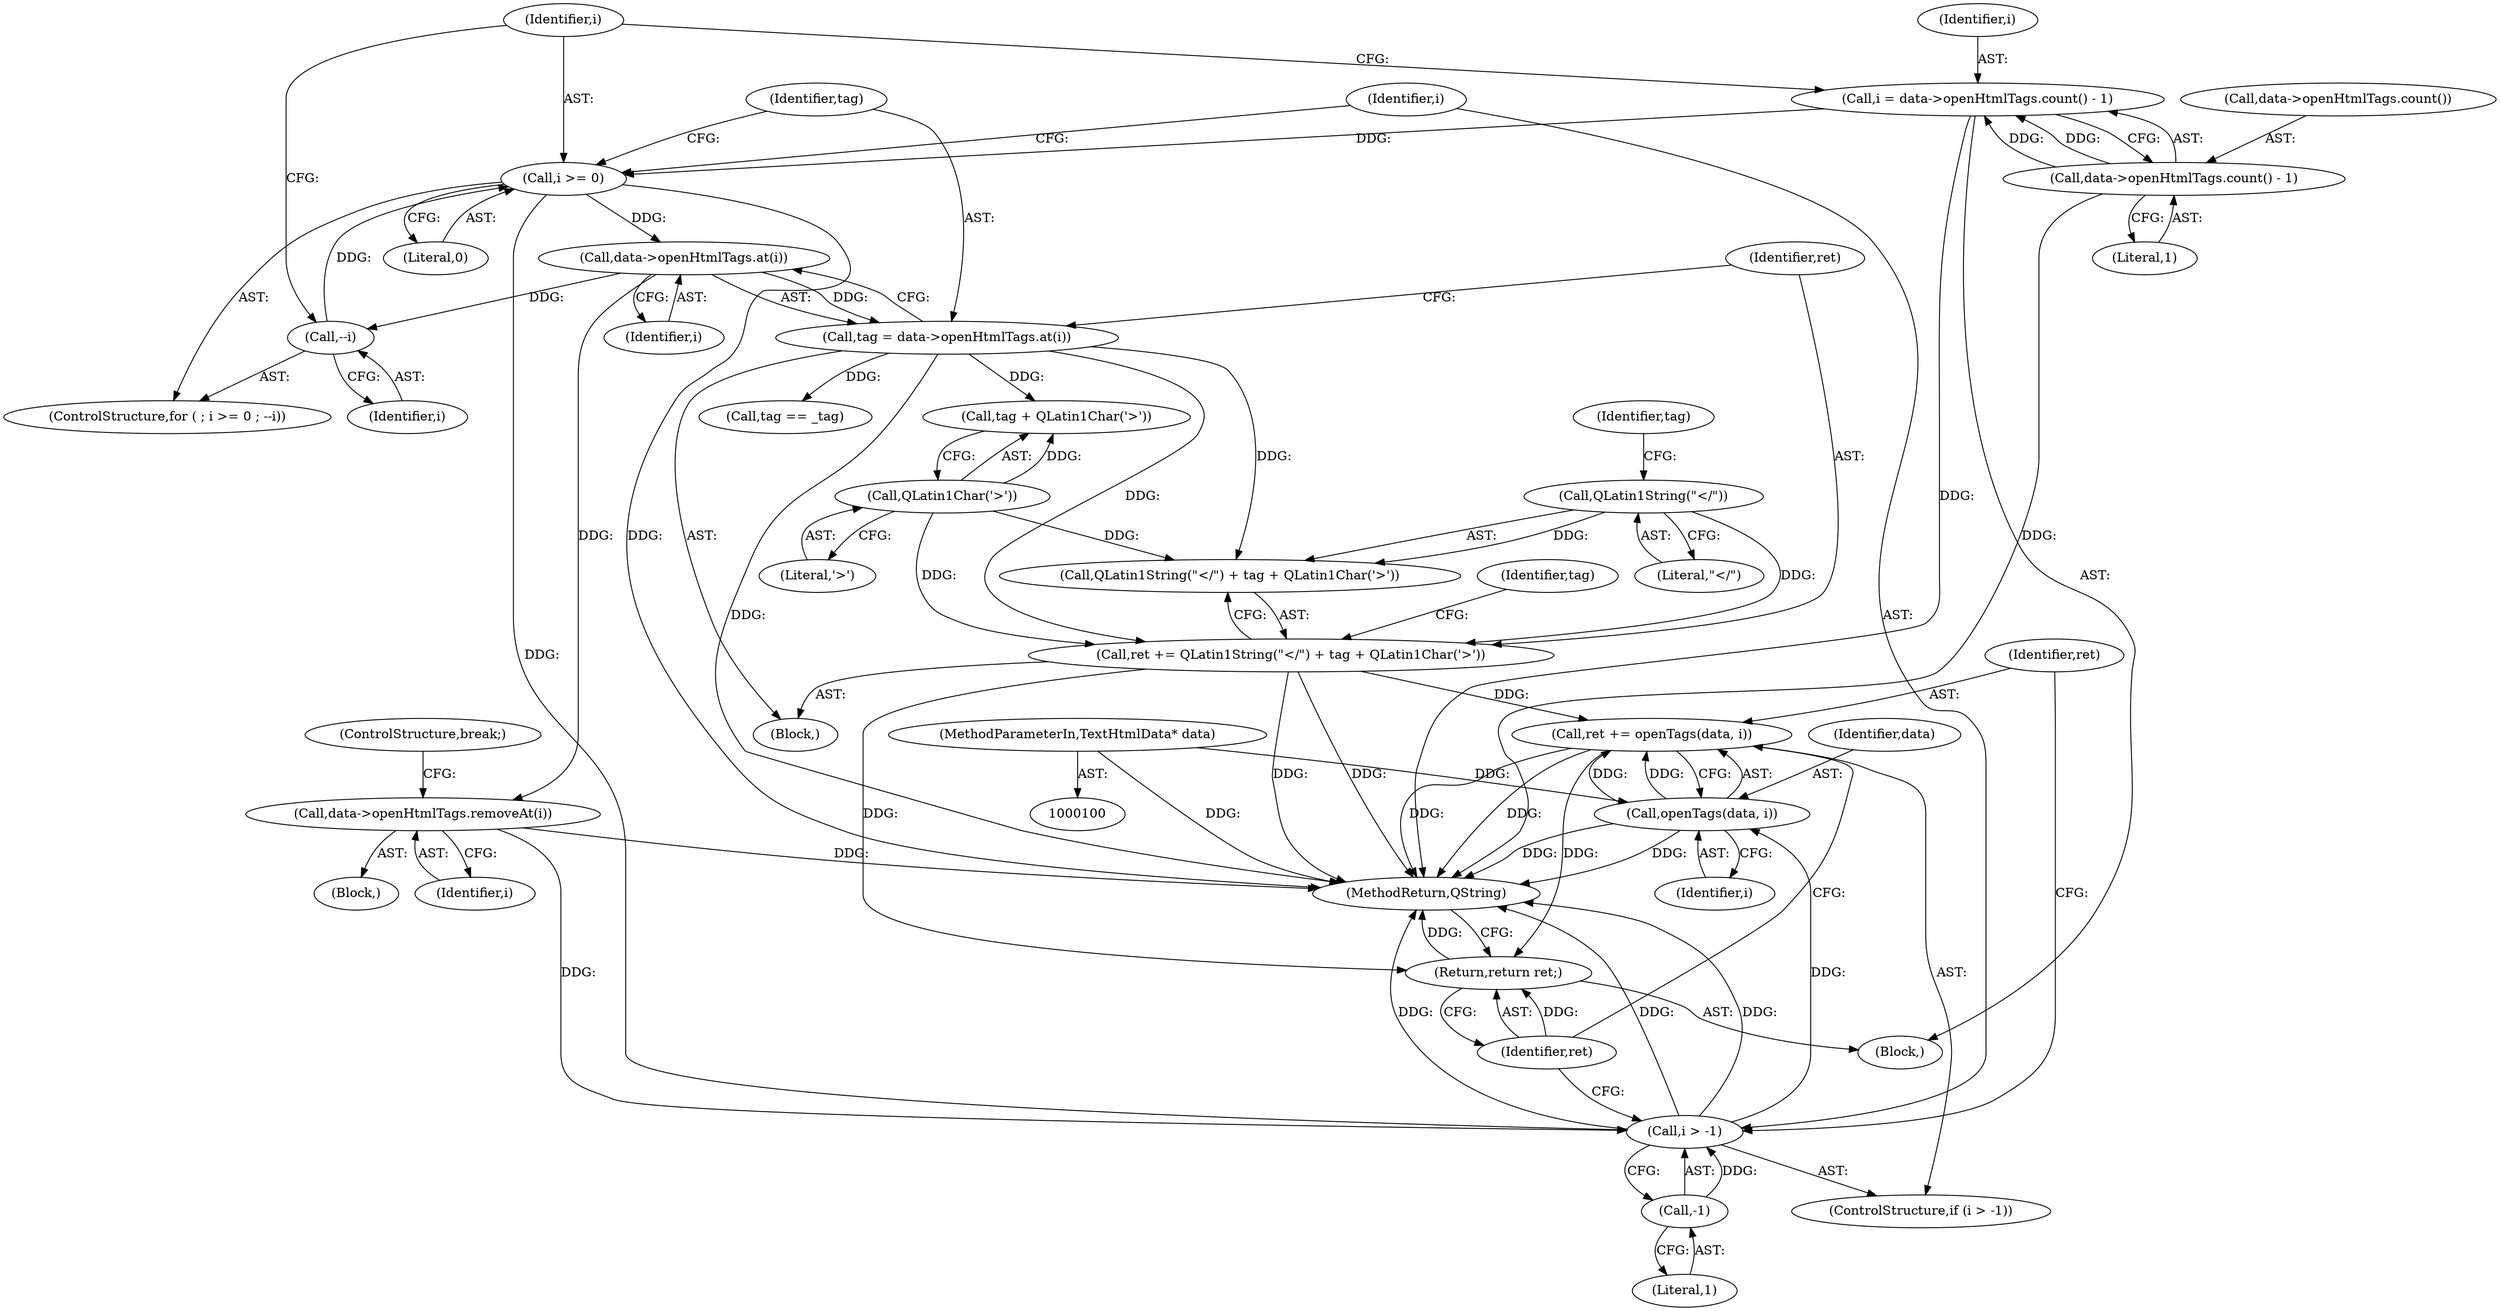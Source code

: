 digraph "0_kde_6a7f59ee1b9dbc6e5cf9e5f3b306504d02b73ef0@API" {
"1000145" [label="(Call,ret += openTags(data, i))"];
"1000147" [label="(Call,openTags(data, i))"];
"1000101" [label="(MethodParameterIn,TextHtmlData* data)"];
"1000141" [label="(Call,i > -1)"];
"1000113" [label="(Call,i >= 0)"];
"1000116" [label="(Call,--i)"];
"1000121" [label="(Call,data->openHtmlTags.at(i))"];
"1000107" [label="(Call,i = data->openHtmlTags.count() - 1)"];
"1000109" [label="(Call,data->openHtmlTags.count() - 1)"];
"1000137" [label="(Call,data->openHtmlTags.removeAt(i))"];
"1000143" [label="(Call,-1)"];
"1000123" [label="(Call,ret += QLatin1String(\"</\") + tag + QLatin1Char('>'))"];
"1000126" [label="(Call,QLatin1String(\"</\"))"];
"1000119" [label="(Call,tag = data->openHtmlTags.at(i))"];
"1000130" [label="(Call,QLatin1Char('>'))"];
"1000150" [label="(Return,return ret;)"];
"1000116" [label="(Call,--i)"];
"1000143" [label="(Call,-1)"];
"1000133" [label="(Call,tag == _tag)"];
"1000124" [label="(Identifier,ret)"];
"1000114" [label="(Identifier,i)"];
"1000137" [label="(Call,data->openHtmlTags.removeAt(i))"];
"1000128" [label="(Call,tag + QLatin1Char('>'))"];
"1000150" [label="(Return,return ret;)"];
"1000141" [label="(Call,i > -1)"];
"1000134" [label="(Identifier,tag)"];
"1000118" [label="(Block,)"];
"1000123" [label="(Call,ret += QLatin1String(\"</\") + tag + QLatin1Char('>'))"];
"1000152" [label="(MethodReturn,QString)"];
"1000125" [label="(Call,QLatin1String(\"</\") + tag + QLatin1Char('>'))"];
"1000115" [label="(Literal,0)"];
"1000119" [label="(Call,tag = data->openHtmlTags.at(i))"];
"1000140" [label="(ControlStructure,if (i > -1))"];
"1000142" [label="(Identifier,i)"];
"1000120" [label="(Identifier,tag)"];
"1000110" [label="(Call,data->openHtmlTags.count())"];
"1000145" [label="(Call,ret += openTags(data, i))"];
"1000129" [label="(Identifier,tag)"];
"1000138" [label="(Identifier,i)"];
"1000108" [label="(Identifier,i)"];
"1000127" [label="(Literal,\"</\")"];
"1000126" [label="(Call,QLatin1String(\"</\"))"];
"1000144" [label="(Literal,1)"];
"1000130" [label="(Call,QLatin1Char('>'))"];
"1000117" [label="(Identifier,i)"];
"1000107" [label="(Call,i = data->openHtmlTags.count() - 1)"];
"1000103" [label="(Block,)"];
"1000146" [label="(Identifier,ret)"];
"1000121" [label="(Call,data->openHtmlTags.at(i))"];
"1000112" [label="(ControlStructure,for ( ; i >= 0 ; --i))"];
"1000111" [label="(Literal,1)"];
"1000101" [label="(MethodParameterIn,TextHtmlData* data)"];
"1000139" [label="(ControlStructure,break;)"];
"1000148" [label="(Identifier,data)"];
"1000149" [label="(Identifier,i)"];
"1000113" [label="(Call,i >= 0)"];
"1000109" [label="(Call,data->openHtmlTags.count() - 1)"];
"1000122" [label="(Identifier,i)"];
"1000147" [label="(Call,openTags(data, i))"];
"1000131" [label="(Literal,'>')"];
"1000151" [label="(Identifier,ret)"];
"1000136" [label="(Block,)"];
"1000145" -> "1000140"  [label="AST: "];
"1000145" -> "1000147"  [label="CFG: "];
"1000146" -> "1000145"  [label="AST: "];
"1000147" -> "1000145"  [label="AST: "];
"1000151" -> "1000145"  [label="CFG: "];
"1000145" -> "1000152"  [label="DDG: "];
"1000145" -> "1000152"  [label="DDG: "];
"1000147" -> "1000145"  [label="DDG: "];
"1000147" -> "1000145"  [label="DDG: "];
"1000123" -> "1000145"  [label="DDG: "];
"1000145" -> "1000150"  [label="DDG: "];
"1000147" -> "1000149"  [label="CFG: "];
"1000148" -> "1000147"  [label="AST: "];
"1000149" -> "1000147"  [label="AST: "];
"1000147" -> "1000152"  [label="DDG: "];
"1000147" -> "1000152"  [label="DDG: "];
"1000101" -> "1000147"  [label="DDG: "];
"1000141" -> "1000147"  [label="DDG: "];
"1000101" -> "1000100"  [label="AST: "];
"1000101" -> "1000152"  [label="DDG: "];
"1000141" -> "1000140"  [label="AST: "];
"1000141" -> "1000143"  [label="CFG: "];
"1000142" -> "1000141"  [label="AST: "];
"1000143" -> "1000141"  [label="AST: "];
"1000146" -> "1000141"  [label="CFG: "];
"1000151" -> "1000141"  [label="CFG: "];
"1000141" -> "1000152"  [label="DDG: "];
"1000141" -> "1000152"  [label="DDG: "];
"1000141" -> "1000152"  [label="DDG: "];
"1000113" -> "1000141"  [label="DDG: "];
"1000137" -> "1000141"  [label="DDG: "];
"1000143" -> "1000141"  [label="DDG: "];
"1000113" -> "1000112"  [label="AST: "];
"1000113" -> "1000115"  [label="CFG: "];
"1000114" -> "1000113"  [label="AST: "];
"1000115" -> "1000113"  [label="AST: "];
"1000120" -> "1000113"  [label="CFG: "];
"1000142" -> "1000113"  [label="CFG: "];
"1000113" -> "1000152"  [label="DDG: "];
"1000116" -> "1000113"  [label="DDG: "];
"1000107" -> "1000113"  [label="DDG: "];
"1000113" -> "1000121"  [label="DDG: "];
"1000116" -> "1000112"  [label="AST: "];
"1000116" -> "1000117"  [label="CFG: "];
"1000117" -> "1000116"  [label="AST: "];
"1000114" -> "1000116"  [label="CFG: "];
"1000121" -> "1000116"  [label="DDG: "];
"1000121" -> "1000119"  [label="AST: "];
"1000121" -> "1000122"  [label="CFG: "];
"1000122" -> "1000121"  [label="AST: "];
"1000119" -> "1000121"  [label="CFG: "];
"1000121" -> "1000119"  [label="DDG: "];
"1000121" -> "1000137"  [label="DDG: "];
"1000107" -> "1000103"  [label="AST: "];
"1000107" -> "1000109"  [label="CFG: "];
"1000108" -> "1000107"  [label="AST: "];
"1000109" -> "1000107"  [label="AST: "];
"1000114" -> "1000107"  [label="CFG: "];
"1000107" -> "1000152"  [label="DDG: "];
"1000109" -> "1000107"  [label="DDG: "];
"1000109" -> "1000107"  [label="DDG: "];
"1000109" -> "1000111"  [label="CFG: "];
"1000110" -> "1000109"  [label="AST: "];
"1000111" -> "1000109"  [label="AST: "];
"1000109" -> "1000152"  [label="DDG: "];
"1000137" -> "1000136"  [label="AST: "];
"1000137" -> "1000138"  [label="CFG: "];
"1000138" -> "1000137"  [label="AST: "];
"1000139" -> "1000137"  [label="CFG: "];
"1000137" -> "1000152"  [label="DDG: "];
"1000143" -> "1000144"  [label="CFG: "];
"1000144" -> "1000143"  [label="AST: "];
"1000123" -> "1000118"  [label="AST: "];
"1000123" -> "1000125"  [label="CFG: "];
"1000124" -> "1000123"  [label="AST: "];
"1000125" -> "1000123"  [label="AST: "];
"1000134" -> "1000123"  [label="CFG: "];
"1000123" -> "1000152"  [label="DDG: "];
"1000123" -> "1000152"  [label="DDG: "];
"1000126" -> "1000123"  [label="DDG: "];
"1000119" -> "1000123"  [label="DDG: "];
"1000130" -> "1000123"  [label="DDG: "];
"1000123" -> "1000150"  [label="DDG: "];
"1000126" -> "1000125"  [label="AST: "];
"1000126" -> "1000127"  [label="CFG: "];
"1000127" -> "1000126"  [label="AST: "];
"1000129" -> "1000126"  [label="CFG: "];
"1000126" -> "1000125"  [label="DDG: "];
"1000119" -> "1000118"  [label="AST: "];
"1000120" -> "1000119"  [label="AST: "];
"1000124" -> "1000119"  [label="CFG: "];
"1000119" -> "1000152"  [label="DDG: "];
"1000119" -> "1000125"  [label="DDG: "];
"1000119" -> "1000128"  [label="DDG: "];
"1000119" -> "1000133"  [label="DDG: "];
"1000130" -> "1000128"  [label="AST: "];
"1000130" -> "1000131"  [label="CFG: "];
"1000131" -> "1000130"  [label="AST: "];
"1000128" -> "1000130"  [label="CFG: "];
"1000130" -> "1000125"  [label="DDG: "];
"1000130" -> "1000128"  [label="DDG: "];
"1000150" -> "1000103"  [label="AST: "];
"1000150" -> "1000151"  [label="CFG: "];
"1000151" -> "1000150"  [label="AST: "];
"1000152" -> "1000150"  [label="CFG: "];
"1000150" -> "1000152"  [label="DDG: "];
"1000151" -> "1000150"  [label="DDG: "];
}
